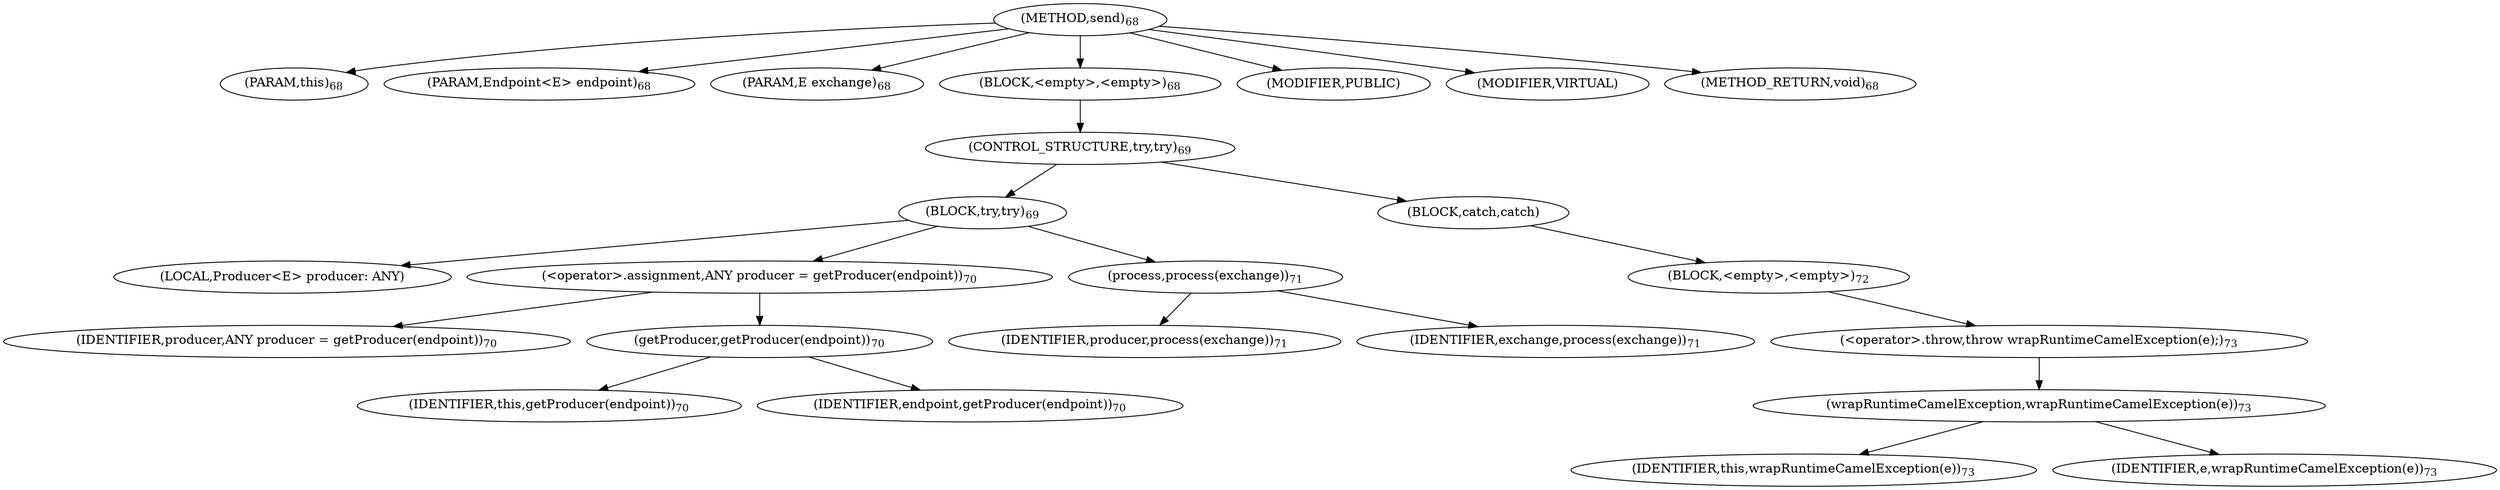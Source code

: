 digraph "send" {  
"87" [label = <(METHOD,send)<SUB>68</SUB>> ]
"4" [label = <(PARAM,this)<SUB>68</SUB>> ]
"88" [label = <(PARAM,Endpoint&lt;E&gt; endpoint)<SUB>68</SUB>> ]
"89" [label = <(PARAM,E exchange)<SUB>68</SUB>> ]
"90" [label = <(BLOCK,&lt;empty&gt;,&lt;empty&gt;)<SUB>68</SUB>> ]
"91" [label = <(CONTROL_STRUCTURE,try,try)<SUB>69</SUB>> ]
"92" [label = <(BLOCK,try,try)<SUB>69</SUB>> ]
"93" [label = <(LOCAL,Producer&lt;E&gt; producer: ANY)> ]
"94" [label = <(&lt;operator&gt;.assignment,ANY producer = getProducer(endpoint))<SUB>70</SUB>> ]
"95" [label = <(IDENTIFIER,producer,ANY producer = getProducer(endpoint))<SUB>70</SUB>> ]
"96" [label = <(getProducer,getProducer(endpoint))<SUB>70</SUB>> ]
"3" [label = <(IDENTIFIER,this,getProducer(endpoint))<SUB>70</SUB>> ]
"97" [label = <(IDENTIFIER,endpoint,getProducer(endpoint))<SUB>70</SUB>> ]
"98" [label = <(process,process(exchange))<SUB>71</SUB>> ]
"99" [label = <(IDENTIFIER,producer,process(exchange))<SUB>71</SUB>> ]
"100" [label = <(IDENTIFIER,exchange,process(exchange))<SUB>71</SUB>> ]
"101" [label = <(BLOCK,catch,catch)> ]
"102" [label = <(BLOCK,&lt;empty&gt;,&lt;empty&gt;)<SUB>72</SUB>> ]
"103" [label = <(&lt;operator&gt;.throw,throw wrapRuntimeCamelException(e);)<SUB>73</SUB>> ]
"104" [label = <(wrapRuntimeCamelException,wrapRuntimeCamelException(e))<SUB>73</SUB>> ]
"5" [label = <(IDENTIFIER,this,wrapRuntimeCamelException(e))<SUB>73</SUB>> ]
"105" [label = <(IDENTIFIER,e,wrapRuntimeCamelException(e))<SUB>73</SUB>> ]
"106" [label = <(MODIFIER,PUBLIC)> ]
"107" [label = <(MODIFIER,VIRTUAL)> ]
"108" [label = <(METHOD_RETURN,void)<SUB>68</SUB>> ]
  "87" -> "4" 
  "87" -> "88" 
  "87" -> "89" 
  "87" -> "90" 
  "87" -> "106" 
  "87" -> "107" 
  "87" -> "108" 
  "90" -> "91" 
  "91" -> "92" 
  "91" -> "101" 
  "92" -> "93" 
  "92" -> "94" 
  "92" -> "98" 
  "94" -> "95" 
  "94" -> "96" 
  "96" -> "3" 
  "96" -> "97" 
  "98" -> "99" 
  "98" -> "100" 
  "101" -> "102" 
  "102" -> "103" 
  "103" -> "104" 
  "104" -> "5" 
  "104" -> "105" 
}
